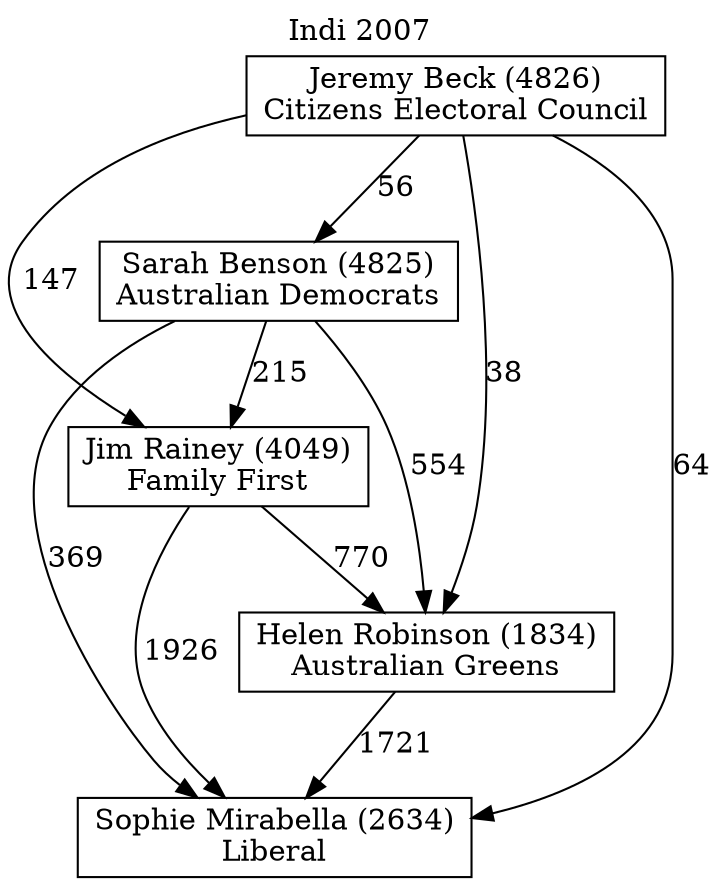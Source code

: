 // House preference flow
digraph "Sophie Mirabella (2634)_Indi_2007" {
	graph [label="Indi 2007" labelloc=t mclimit=10]
	node [shape=box]
	"Sophie Mirabella (2634)" [label="Sophie Mirabella (2634)
Liberal"]
	"Helen Robinson (1834)" [label="Helen Robinson (1834)
Australian Greens"]
	"Jim Rainey (4049)" [label="Jim Rainey (4049)
Family First"]
	"Sarah Benson (4825)" [label="Sarah Benson (4825)
Australian Democrats"]
	"Jeremy Beck (4826)" [label="Jeremy Beck (4826)
Citizens Electoral Council"]
	"Helen Robinson (1834)" -> "Sophie Mirabella (2634)" [label=1721]
	"Jim Rainey (4049)" -> "Helen Robinson (1834)" [label=770]
	"Sarah Benson (4825)" -> "Jim Rainey (4049)" [label=215]
	"Jeremy Beck (4826)" -> "Sarah Benson (4825)" [label=56]
	"Jim Rainey (4049)" -> "Sophie Mirabella (2634)" [label=1926]
	"Sarah Benson (4825)" -> "Sophie Mirabella (2634)" [label=369]
	"Jeremy Beck (4826)" -> "Sophie Mirabella (2634)" [label=64]
	"Jeremy Beck (4826)" -> "Jim Rainey (4049)" [label=147]
	"Sarah Benson (4825)" -> "Helen Robinson (1834)" [label=554]
	"Jeremy Beck (4826)" -> "Helen Robinson (1834)" [label=38]
}
